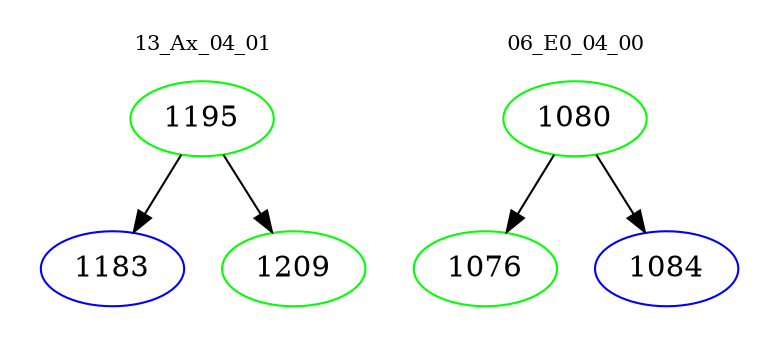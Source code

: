 digraph{
subgraph cluster_0 {
color = white
label = "13_Ax_04_01";
fontsize=10;
T0_1195 [label="1195", color="green"]
T0_1195 -> T0_1183 [color="black"]
T0_1183 [label="1183", color="blue"]
T0_1195 -> T0_1209 [color="black"]
T0_1209 [label="1209", color="green"]
}
subgraph cluster_1 {
color = white
label = "06_E0_04_00";
fontsize=10;
T1_1080 [label="1080", color="green"]
T1_1080 -> T1_1076 [color="black"]
T1_1076 [label="1076", color="green"]
T1_1080 -> T1_1084 [color="black"]
T1_1084 [label="1084", color="blue"]
}
}
